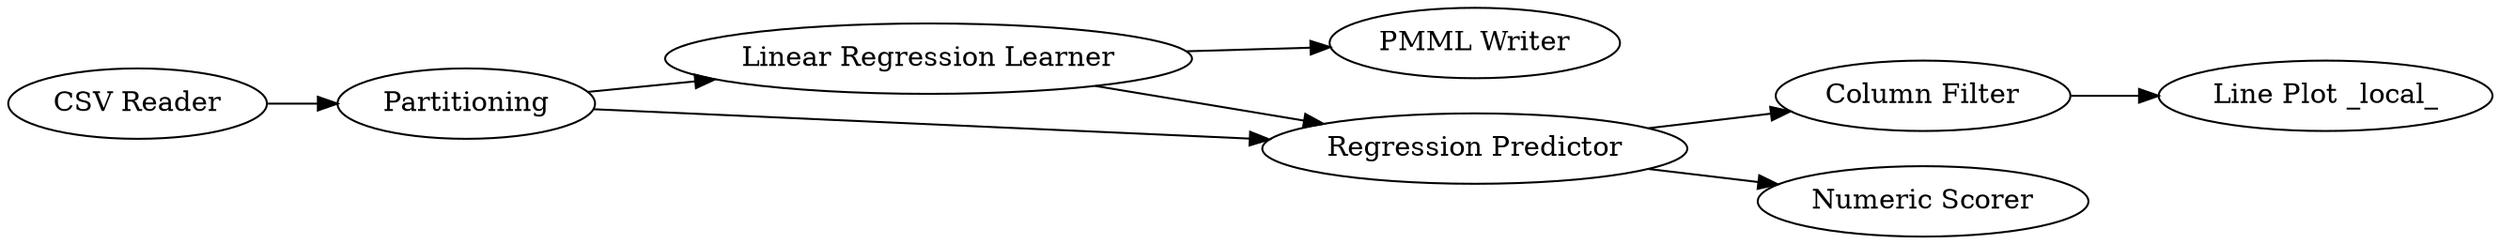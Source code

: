 digraph {
	3 -> 10
	4 -> 7
	1 -> 8
	3 -> 4
	8 -> 3
	8 -> 4
	7 -> 6
	4 -> 9
	1 [label="CSV Reader"]
	7 [label="Column Filter"]
	9 [label="Numeric Scorer"]
	4 [label="Regression Predictor"]
	8 [label=Partitioning]
	6 [label="Line Plot _local_"]
	3 [label="Linear Regression Learner"]
	10 [label="PMML Writer"]
	rankdir=LR
}
